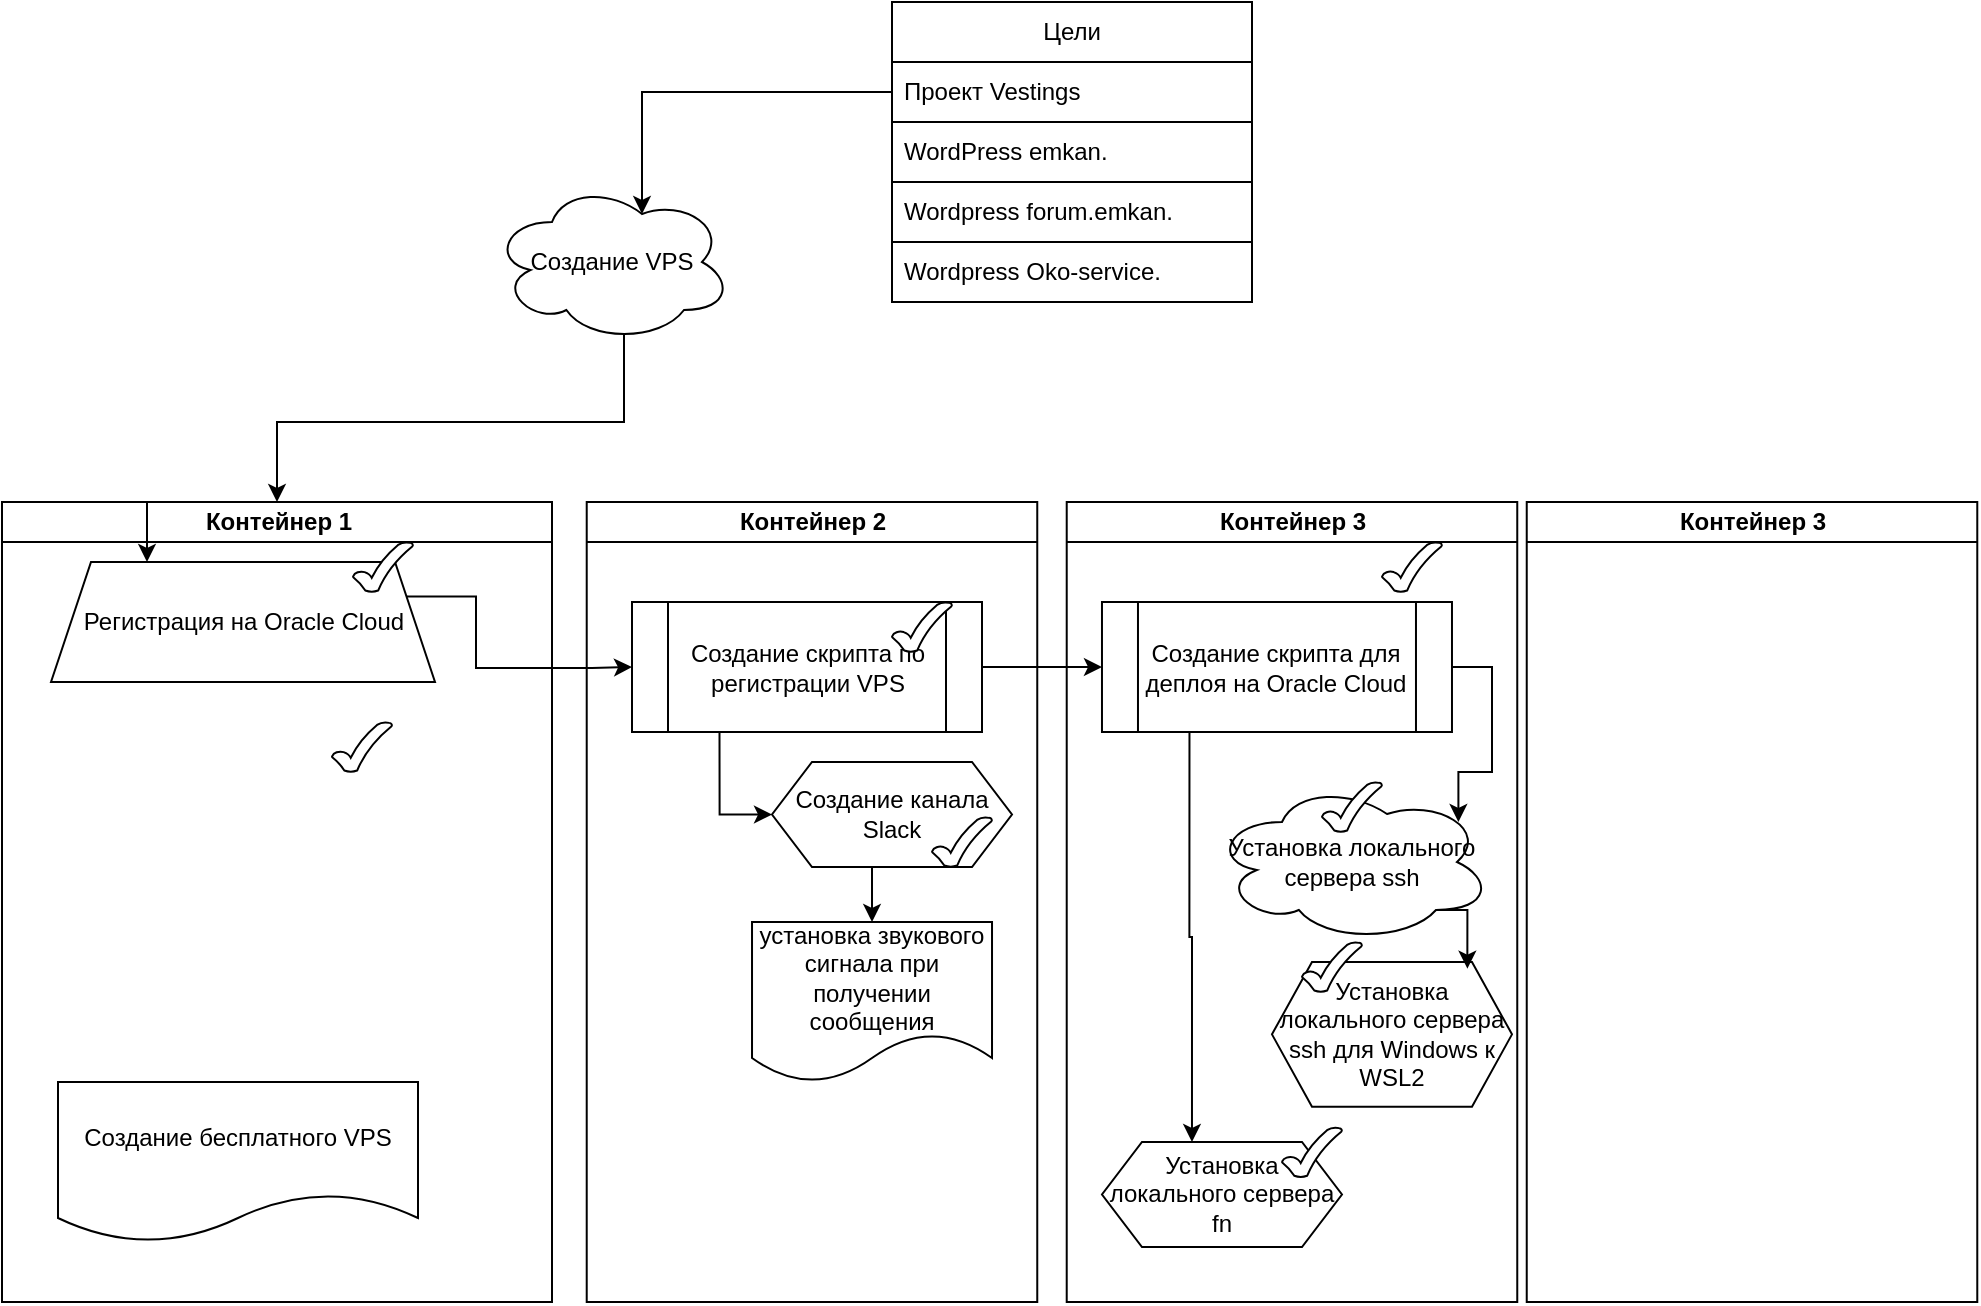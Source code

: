 <mxfile version="27.0.6">
  <diagram name="Страница — 1" id="y9uAkK9SQgBjB_mhI2ea">
    <mxGraphModel dx="788" dy="1753" grid="1" gridSize="10" guides="1" tooltips="1" connect="1" arrows="1" fold="1" page="1" pageScale="1" pageWidth="827" pageHeight="1169" math="0" shadow="0">
      <root>
        <mxCell id="0" />
        <mxCell id="1" parent="0" />
        <mxCell id="NwDME-IFeq2rPD6jmmSG-1" value="Контейнер 1" style="swimlane;html=1;startSize=20;horizontal=0;rotation=90;flipV=0;flipH=0;" vertex="1" parent="1">
          <mxGeometry x="-17.5" y="182.5" width="400" height="275" as="geometry">
            <mxRectangle x="-25.0" y="435" width="670" height="40" as="alternateBounds" />
          </mxGeometry>
        </mxCell>
        <mxCell id="NwDME-IFeq2rPD6jmmSG-2" value="Регистрация на Oracle Cloud" style="shape=trapezoid;perimeter=trapezoidPerimeter;whiteSpace=wrap;html=1;fixedSize=1;" vertex="1" parent="NwDME-IFeq2rPD6jmmSG-1">
          <mxGeometry x="87" y="-32.5" width="192" height="60" as="geometry" />
        </mxCell>
        <mxCell id="NwDME-IFeq2rPD6jmmSG-3" value="" style="verticalLabelPosition=bottom;verticalAlign=top;html=1;shape=mxgraph.basic.tick" vertex="1" parent="NwDME-IFeq2rPD6jmmSG-1">
          <mxGeometry x="238" y="-42.5" width="30" height="25" as="geometry" />
        </mxCell>
        <mxCell id="NwDME-IFeq2rPD6jmmSG-5" value="&lt;div&gt;Создание бесплатного VPS&lt;/div&gt;" style="shape=document;whiteSpace=wrap;html=1;boundedLbl=1;" vertex="1" parent="NwDME-IFeq2rPD6jmmSG-1">
          <mxGeometry x="90.5" y="227.5" width="180" height="80" as="geometry" />
        </mxCell>
        <mxCell id="NwDME-IFeq2rPD6jmmSG-21" value="" style="verticalLabelPosition=bottom;verticalAlign=top;html=1;shape=mxgraph.basic.tick" vertex="1" parent="NwDME-IFeq2rPD6jmmSG-1">
          <mxGeometry x="227.5" y="47.5" width="30" height="25" as="geometry" />
        </mxCell>
        <mxCell id="NwDME-IFeq2rPD6jmmSG-23" style="edgeStyle=orthogonalEdgeStyle;rounded=0;orthogonalLoop=1;jettySize=auto;html=1;exitX=0;exitY=0.75;exitDx=0;exitDy=0;entryX=0.25;entryY=0;entryDx=0;entryDy=0;" edge="1" parent="NwDME-IFeq2rPD6jmmSG-1" source="NwDME-IFeq2rPD6jmmSG-1" target="NwDME-IFeq2rPD6jmmSG-2">
          <mxGeometry relative="1" as="geometry" />
        </mxCell>
        <mxCell id="NwDME-IFeq2rPD6jmmSG-6" value="&lt;div&gt;Контейнер 2&lt;/div&gt;" style="swimlane;html=1;startSize=20;horizontal=0;rotation=90;" vertex="1" parent="1">
          <mxGeometry x="249.995" y="207.365" width="400" height="225.27" as="geometry">
            <mxRectangle x="207.63" y="435" width="670" height="40" as="alternateBounds" />
          </mxGeometry>
        </mxCell>
        <mxCell id="NwDME-IFeq2rPD6jmmSG-24" value="Создание канала Slack" style="shape=hexagon;perimeter=hexagonPerimeter2;whiteSpace=wrap;html=1;fixedSize=1;" vertex="1" parent="NwDME-IFeq2rPD6jmmSG-6">
          <mxGeometry x="180.005" y="42.635" width="120" height="52.5" as="geometry" />
        </mxCell>
        <mxCell id="NwDME-IFeq2rPD6jmmSG-20" value="Создание скрипта по регистрации VPS" style="shape=process;whiteSpace=wrap;html=1;backgroundOutline=1;" vertex="1" parent="NwDME-IFeq2rPD6jmmSG-6">
          <mxGeometry x="110.005" y="-37.365" width="175" height="65" as="geometry" />
        </mxCell>
        <mxCell id="NwDME-IFeq2rPD6jmmSG-25" style="edgeStyle=orthogonalEdgeStyle;rounded=0;orthogonalLoop=1;jettySize=auto;html=1;exitX=0.25;exitY=1;exitDx=0;exitDy=0;entryX=0;entryY=0.5;entryDx=0;entryDy=0;" edge="1" parent="NwDME-IFeq2rPD6jmmSG-6" source="NwDME-IFeq2rPD6jmmSG-20" target="NwDME-IFeq2rPD6jmmSG-24">
          <mxGeometry relative="1" as="geometry" />
        </mxCell>
        <mxCell id="NwDME-IFeq2rPD6jmmSG-8" value="" style="verticalLabelPosition=bottom;verticalAlign=top;html=1;shape=mxgraph.basic.tick" vertex="1" parent="NwDME-IFeq2rPD6jmmSG-6">
          <mxGeometry x="240" y="-37.37" width="30" height="25" as="geometry" />
        </mxCell>
        <mxCell id="NwDME-IFeq2rPD6jmmSG-26" value="" style="verticalLabelPosition=bottom;verticalAlign=top;html=1;shape=mxgraph.basic.tick" vertex="1" parent="NwDME-IFeq2rPD6jmmSG-6">
          <mxGeometry x="260.01" y="70.13" width="30" height="25" as="geometry" />
        </mxCell>
        <mxCell id="NwDME-IFeq2rPD6jmmSG-27" value="установка звукового сигнала при получении сообщения" style="shape=document;whiteSpace=wrap;html=1;boundedLbl=1;" vertex="1" parent="NwDME-IFeq2rPD6jmmSG-6">
          <mxGeometry x="170.015" y="122.635" width="120" height="80" as="geometry" />
        </mxCell>
        <mxCell id="NwDME-IFeq2rPD6jmmSG-28" style="edgeStyle=orthogonalEdgeStyle;rounded=0;orthogonalLoop=1;jettySize=auto;html=1;exitX=0.5;exitY=1;exitDx=0;exitDy=0;entryX=0.5;entryY=0;entryDx=0;entryDy=0;" edge="1" parent="NwDME-IFeq2rPD6jmmSG-6" source="NwDME-IFeq2rPD6jmmSG-24" target="NwDME-IFeq2rPD6jmmSG-27">
          <mxGeometry relative="1" as="geometry">
            <mxPoint x="240.005" y="132.635" as="targetPoint" />
          </mxGeometry>
        </mxCell>
        <mxCell id="NwDME-IFeq2rPD6jmmSG-11" style="edgeStyle=orthogonalEdgeStyle;rounded=0;orthogonalLoop=1;jettySize=auto;html=1;exitX=0.55;exitY=0.95;exitDx=0;exitDy=0;exitPerimeter=0;entryX=0;entryY=0.5;entryDx=0;entryDy=0;" edge="1" parent="1" source="NwDME-IFeq2rPD6jmmSG-10" target="NwDME-IFeq2rPD6jmmSG-1">
          <mxGeometry relative="1" as="geometry" />
        </mxCell>
        <mxCell id="NwDME-IFeq2rPD6jmmSG-10" value="Создание VPS" style="ellipse;shape=cloud;whiteSpace=wrap;html=1;" vertex="1" parent="1">
          <mxGeometry x="290" y="-40" width="120" height="80" as="geometry" />
        </mxCell>
        <mxCell id="NwDME-IFeq2rPD6jmmSG-13" value="Цели" style="swimlane;fontStyle=0;childLayout=stackLayout;horizontal=1;startSize=30;horizontalStack=0;resizeParent=1;resizeParentMax=0;resizeLast=0;collapsible=1;marginBottom=0;whiteSpace=wrap;html=1;" vertex="1" parent="1">
          <mxGeometry x="490" y="-130" width="180" height="150" as="geometry" />
        </mxCell>
        <mxCell id="NwDME-IFeq2rPD6jmmSG-14" value="&lt;div&gt;Проект Vestings&lt;/div&gt;" style="text;align=left;verticalAlign=middle;spacingLeft=4;spacingRight=4;overflow=hidden;points=[[0,0.5],[1,0.5]];portConstraint=eastwest;rotatable=0;whiteSpace=wrap;html=1;rounded=0;glass=0;" vertex="1" parent="NwDME-IFeq2rPD6jmmSG-13">
          <mxGeometry y="30" width="180" height="30" as="geometry" />
        </mxCell>
        <mxCell id="NwDME-IFeq2rPD6jmmSG-15" value="WordPress emkan." style="text;strokeColor=default;fillColor=none;align=left;verticalAlign=middle;spacingLeft=4;spacingRight=4;overflow=hidden;points=[[0,0.5],[1,0.5]];portConstraint=eastwest;rotatable=0;whiteSpace=wrap;html=1;" vertex="1" parent="NwDME-IFeq2rPD6jmmSG-13">
          <mxGeometry y="60" width="180" height="30" as="geometry" />
        </mxCell>
        <mxCell id="NwDME-IFeq2rPD6jmmSG-16" value="Wordpress forum.emkan." style="text;strokeColor=default;fillColor=none;align=left;verticalAlign=middle;spacingLeft=4;spacingRight=4;overflow=hidden;points=[[0,0.5],[1,0.5]];portConstraint=eastwest;rotatable=0;whiteSpace=wrap;html=1;" vertex="1" parent="NwDME-IFeq2rPD6jmmSG-13">
          <mxGeometry y="90" width="180" height="30" as="geometry" />
        </mxCell>
        <mxCell id="NwDME-IFeq2rPD6jmmSG-17" value="Wordpress Oko-service." style="text;strokeColor=none;fillColor=none;align=left;verticalAlign=middle;spacingLeft=4;spacingRight=4;overflow=hidden;points=[[0,0.5],[1,0.5]];portConstraint=eastwest;rotatable=0;whiteSpace=wrap;html=1;" vertex="1" parent="NwDME-IFeq2rPD6jmmSG-13">
          <mxGeometry y="120" width="180" height="30" as="geometry" />
        </mxCell>
        <mxCell id="NwDME-IFeq2rPD6jmmSG-18" style="edgeStyle=orthogonalEdgeStyle;rounded=0;orthogonalLoop=1;jettySize=auto;html=1;exitX=0;exitY=0.5;exitDx=0;exitDy=0;entryX=0.625;entryY=0.2;entryDx=0;entryDy=0;entryPerimeter=0;" edge="1" parent="1" source="NwDME-IFeq2rPD6jmmSG-14" target="NwDME-IFeq2rPD6jmmSG-10">
          <mxGeometry relative="1" as="geometry" />
        </mxCell>
        <mxCell id="NwDME-IFeq2rPD6jmmSG-22" style="edgeStyle=orthogonalEdgeStyle;rounded=0;orthogonalLoop=1;jettySize=auto;html=1;exitX=1;exitY=0.25;exitDx=0;exitDy=0;entryX=0;entryY=0.5;entryDx=0;entryDy=0;" edge="1" parent="1" source="NwDME-IFeq2rPD6jmmSG-2" target="NwDME-IFeq2rPD6jmmSG-20">
          <mxGeometry relative="1" as="geometry">
            <mxPoint x="340" y="210" as="targetPoint" />
            <Array as="points">
              <mxPoint x="282" y="167" />
              <mxPoint x="282" y="203" />
              <mxPoint x="340" y="203" />
            </Array>
          </mxGeometry>
        </mxCell>
        <mxCell id="NwDME-IFeq2rPD6jmmSG-29" value="&lt;div&gt;Контейнер 3&lt;/div&gt;" style="swimlane;html=1;startSize=20;horizontal=0;rotation=90;" vertex="1" parent="1">
          <mxGeometry x="489.995" y="207.365" width="400" height="225.27" as="geometry">
            <mxRectangle x="207.63" y="435" width="670" height="40" as="alternateBounds" />
          </mxGeometry>
        </mxCell>
        <mxCell id="NwDME-IFeq2rPD6jmmSG-47" style="edgeStyle=orthogonalEdgeStyle;rounded=0;orthogonalLoop=1;jettySize=auto;html=1;exitX=0.25;exitY=1;exitDx=0;exitDy=0;entryX=0.375;entryY=0;entryDx=0;entryDy=0;" edge="1" parent="NwDME-IFeq2rPD6jmmSG-29" source="NwDME-IFeq2rPD6jmmSG-38" target="NwDME-IFeq2rPD6jmmSG-39">
          <mxGeometry relative="1" as="geometry" />
        </mxCell>
        <mxCell id="NwDME-IFeq2rPD6jmmSG-38" value="Создание скрипта для деплоя на Oracle Cloud" style="shape=process;whiteSpace=wrap;html=1;backgroundOutline=1;" vertex="1" parent="NwDME-IFeq2rPD6jmmSG-29">
          <mxGeometry x="104.995" y="-37.365" width="175" height="65" as="geometry" />
        </mxCell>
        <mxCell id="NwDME-IFeq2rPD6jmmSG-39" value="&lt;div&gt;Установка локального сервера fn&lt;/div&gt;" style="shape=hexagon;perimeter=hexagonPerimeter2;whiteSpace=wrap;html=1;fixedSize=1;" vertex="1" parent="NwDME-IFeq2rPD6jmmSG-29">
          <mxGeometry x="104.995" y="232.635" width="120" height="52.5" as="geometry" />
        </mxCell>
        <mxCell id="NwDME-IFeq2rPD6jmmSG-42" value="Установка локального сервера ssh" style="ellipse;shape=cloud;whiteSpace=wrap;html=1;" vertex="1" parent="NwDME-IFeq2rPD6jmmSG-29">
          <mxGeometry x="160" y="52.63" width="140.01" height="80" as="geometry" />
        </mxCell>
        <mxCell id="NwDME-IFeq2rPD6jmmSG-43" style="edgeStyle=orthogonalEdgeStyle;rounded=0;orthogonalLoop=1;jettySize=auto;html=1;exitX=1;exitY=0.5;exitDx=0;exitDy=0;entryX=0.88;entryY=0.25;entryDx=0;entryDy=0;entryPerimeter=0;" edge="1" parent="NwDME-IFeq2rPD6jmmSG-29" source="NwDME-IFeq2rPD6jmmSG-38" target="NwDME-IFeq2rPD6jmmSG-42">
          <mxGeometry relative="1" as="geometry" />
        </mxCell>
        <mxCell id="NwDME-IFeq2rPD6jmmSG-45" value="&lt;div&gt;Установка локального сервера ssh для Windows к WSL2&lt;/div&gt;" style="shape=hexagon;perimeter=hexagonPerimeter2;whiteSpace=wrap;html=1;fixedSize=1;" vertex="1" parent="NwDME-IFeq2rPD6jmmSG-29">
          <mxGeometry x="190" y="142.63" width="120" height="72.37" as="geometry" />
        </mxCell>
        <mxCell id="NwDME-IFeq2rPD6jmmSG-46" style="edgeStyle=orthogonalEdgeStyle;rounded=0;orthogonalLoop=1;jettySize=auto;html=1;exitX=0.8;exitY=0.8;exitDx=0;exitDy=0;exitPerimeter=0;entryX=0.814;entryY=0.046;entryDx=0;entryDy=0;entryPerimeter=0;" edge="1" parent="NwDME-IFeq2rPD6jmmSG-29" source="NwDME-IFeq2rPD6jmmSG-42" target="NwDME-IFeq2rPD6jmmSG-45">
          <mxGeometry relative="1" as="geometry" />
        </mxCell>
        <mxCell id="NwDME-IFeq2rPD6jmmSG-49" value="" style="verticalLabelPosition=bottom;verticalAlign=top;html=1;shape=mxgraph.basic.tick" vertex="1" parent="NwDME-IFeq2rPD6jmmSG-29">
          <mxGeometry x="245" y="-67.37" width="30" height="25" as="geometry" />
        </mxCell>
        <mxCell id="NwDME-IFeq2rPD6jmmSG-50" value="" style="verticalLabelPosition=bottom;verticalAlign=top;html=1;shape=mxgraph.basic.tick" vertex="1" parent="NwDME-IFeq2rPD6jmmSG-29">
          <mxGeometry x="215" y="52.63" width="30" height="25" as="geometry" />
        </mxCell>
        <mxCell id="NwDME-IFeq2rPD6jmmSG-51" value="" style="verticalLabelPosition=bottom;verticalAlign=top;html=1;shape=mxgraph.basic.tick" vertex="1" parent="NwDME-IFeq2rPD6jmmSG-29">
          <mxGeometry x="195" y="225.27" width="30" height="25" as="geometry" />
        </mxCell>
        <mxCell id="NwDME-IFeq2rPD6jmmSG-52" value="" style="verticalLabelPosition=bottom;verticalAlign=top;html=1;shape=mxgraph.basic.tick" vertex="1" parent="NwDME-IFeq2rPD6jmmSG-29">
          <mxGeometry x="205" y="132.63" width="30" height="25" as="geometry" />
        </mxCell>
        <mxCell id="NwDME-IFeq2rPD6jmmSG-37" value="&lt;div&gt;Контейнер 3&lt;/div&gt;" style="swimlane;html=1;startSize=20;horizontal=0;rotation=90;" vertex="1" parent="1">
          <mxGeometry x="720.005" y="207.365" width="400" height="225.27" as="geometry">
            <mxRectangle x="207.63" y="435" width="670" height="40" as="alternateBounds" />
          </mxGeometry>
        </mxCell>
        <mxCell id="NwDME-IFeq2rPD6jmmSG-41" style="edgeStyle=orthogonalEdgeStyle;rounded=0;orthogonalLoop=1;jettySize=auto;html=1;exitX=1;exitY=0.5;exitDx=0;exitDy=0;entryX=0;entryY=0.5;entryDx=0;entryDy=0;" edge="1" parent="1" source="NwDME-IFeq2rPD6jmmSG-20" target="NwDME-IFeq2rPD6jmmSG-38">
          <mxGeometry relative="1" as="geometry" />
        </mxCell>
      </root>
    </mxGraphModel>
  </diagram>
</mxfile>
